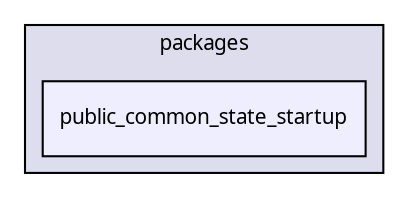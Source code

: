 digraph "packages/gui/packages/context_set/packages/public_common_state_startup/" {
  compound=true
  node [ fontsize="10", fontname="FreeSans.ttf"];
  edge [ labelfontsize="10", labelfontname="FreeSans.ttf"];
  subgraph clusterdir_751b0c2ff897e77ddff87f0cc4c3f774 {
    graph [ bgcolor="#ddddee", pencolor="black", label="packages" fontname="FreeSans.ttf", fontsize="10", URL="dir_751b0c2ff897e77ddff87f0cc4c3f774.html"]
  dir_b611478af02f4a8ac92a8cd9cb47b674 [shape=box, label="public_common_state_startup", style="filled", fillcolor="#eeeeff", pencolor="black", URL="dir_b611478af02f4a8ac92a8cd9cb47b674.html"];
  }
}
